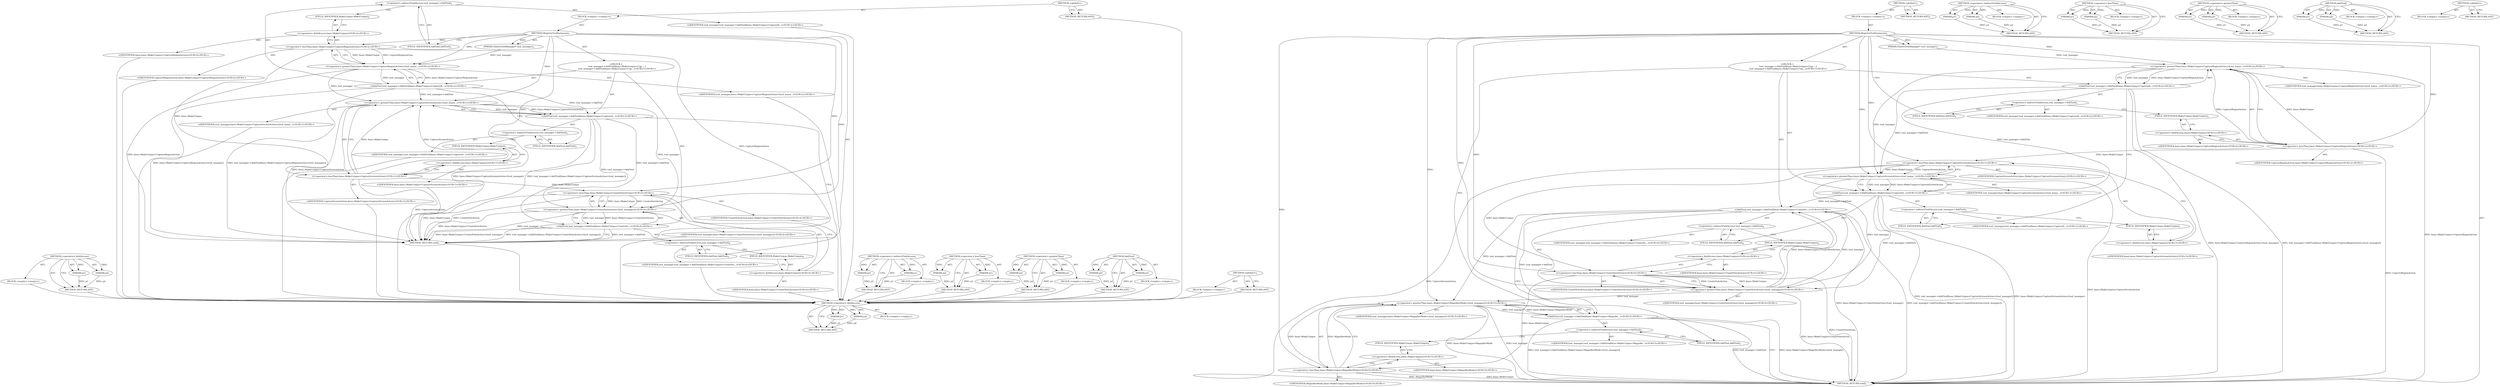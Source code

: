 digraph "&lt;global&gt;" {
vulnerable_81 [label=<(METHOD,&lt;operator&gt;.fieldAccess)>];
vulnerable_82 [label=<(PARAM,p1)>];
vulnerable_83 [label=<(PARAM,p2)>];
vulnerable_84 [label=<(BLOCK,&lt;empty&gt;,&lt;empty&gt;)>];
vulnerable_85 [label=<(METHOD_RETURN,ANY)>];
vulnerable_6 [label=<(METHOD,&lt;global&gt;)<SUB>1</SUB>>];
vulnerable_7 [label=<(BLOCK,&lt;empty&gt;,&lt;empty&gt;)<SUB>1</SUB>>];
vulnerable_8 [label=<(METHOD,RegisterToolInstances)<SUB>1</SUB>>];
vulnerable_9 [label=<(PARAM,PaletteToolManager* tool_manager)<SUB>1</SUB>>];
vulnerable_10 [label="<(BLOCK,{
   tool_manager-&gt;AddTool(base::MakeUnique&lt;Cap...,{
   tool_manager-&gt;AddTool(base::MakeUnique&lt;Cap...)<SUB>1</SUB>>"];
vulnerable_11 [label="<(AddTool,tool_manager-&gt;AddTool(base::MakeUnique&lt;CaptureR...)<SUB>2</SUB>>"];
vulnerable_12 [label=<(&lt;operator&gt;.indirectFieldAccess,tool_manager-&gt;AddTool)<SUB>2</SUB>>];
vulnerable_13 [label="<(IDENTIFIER,tool_manager,tool_manager-&gt;AddTool(base::MakeUnique&lt;CaptureR...)<SUB>2</SUB>>"];
vulnerable_14 [label=<(FIELD_IDENTIFIER,AddTool,AddTool)<SUB>2</SUB>>];
vulnerable_15 [label="<(&lt;operator&gt;.greaterThan,base::MakeUnique&lt;CaptureRegionAction&gt;(tool_mana...)<SUB>2</SUB>>"];
vulnerable_16 [label="<(&lt;operator&gt;.lessThan,base::MakeUnique&lt;CaptureRegionAction)<SUB>2</SUB>>"];
vulnerable_17 [label="<(&lt;operator&gt;.fieldAccess,base::MakeUnique)<SUB>2</SUB>>"];
vulnerable_18 [label="<(IDENTIFIER,base,base::MakeUnique&lt;CaptureRegionAction)<SUB>2</SUB>>"];
vulnerable_19 [label=<(FIELD_IDENTIFIER,MakeUnique,MakeUnique)<SUB>2</SUB>>];
vulnerable_20 [label="<(IDENTIFIER,CaptureRegionAction,base::MakeUnique&lt;CaptureRegionAction)<SUB>2</SUB>>"];
vulnerable_21 [label="<(IDENTIFIER,tool_manager,base::MakeUnique&lt;CaptureRegionAction&gt;(tool_mana...)<SUB>2</SUB>>"];
vulnerable_22 [label="<(AddTool,tool_manager-&gt;AddTool(base::MakeUnique&lt;CaptureS...)<SUB>3</SUB>>"];
vulnerable_23 [label=<(&lt;operator&gt;.indirectFieldAccess,tool_manager-&gt;AddTool)<SUB>3</SUB>>];
vulnerable_24 [label="<(IDENTIFIER,tool_manager,tool_manager-&gt;AddTool(base::MakeUnique&lt;CaptureS...)<SUB>3</SUB>>"];
vulnerable_25 [label=<(FIELD_IDENTIFIER,AddTool,AddTool)<SUB>3</SUB>>];
vulnerable_26 [label="<(&lt;operator&gt;.greaterThan,base::MakeUnique&lt;CaptureScreenAction&gt;(tool_mana...)<SUB>3</SUB>>"];
vulnerable_27 [label="<(&lt;operator&gt;.lessThan,base::MakeUnique&lt;CaptureScreenAction)<SUB>3</SUB>>"];
vulnerable_28 [label="<(&lt;operator&gt;.fieldAccess,base::MakeUnique)<SUB>3</SUB>>"];
vulnerable_29 [label="<(IDENTIFIER,base,base::MakeUnique&lt;CaptureScreenAction)<SUB>3</SUB>>"];
vulnerable_30 [label=<(FIELD_IDENTIFIER,MakeUnique,MakeUnique)<SUB>3</SUB>>];
vulnerable_31 [label="<(IDENTIFIER,CaptureScreenAction,base::MakeUnique&lt;CaptureScreenAction)<SUB>3</SUB>>"];
vulnerable_32 [label="<(IDENTIFIER,tool_manager,base::MakeUnique&lt;CaptureScreenAction&gt;(tool_mana...)<SUB>3</SUB>>"];
vulnerable_33 [label="<(AddTool,tool_manager-&gt;AddTool(base::MakeUnique&lt;CreateNo...)<SUB>4</SUB>>"];
vulnerable_34 [label=<(&lt;operator&gt;.indirectFieldAccess,tool_manager-&gt;AddTool)<SUB>4</SUB>>];
vulnerable_35 [label="<(IDENTIFIER,tool_manager,tool_manager-&gt;AddTool(base::MakeUnique&lt;CreateNo...)<SUB>4</SUB>>"];
vulnerable_36 [label=<(FIELD_IDENTIFIER,AddTool,AddTool)<SUB>4</SUB>>];
vulnerable_37 [label="<(&lt;operator&gt;.greaterThan,base::MakeUnique&lt;CreateNoteAction&gt;(tool_manager))<SUB>4</SUB>>"];
vulnerable_38 [label="<(&lt;operator&gt;.lessThan,base::MakeUnique&lt;CreateNoteAction)<SUB>4</SUB>>"];
vulnerable_39 [label="<(&lt;operator&gt;.fieldAccess,base::MakeUnique)<SUB>4</SUB>>"];
vulnerable_40 [label="<(IDENTIFIER,base,base::MakeUnique&lt;CreateNoteAction)<SUB>4</SUB>>"];
vulnerable_41 [label=<(FIELD_IDENTIFIER,MakeUnique,MakeUnique)<SUB>4</SUB>>];
vulnerable_42 [label="<(IDENTIFIER,CreateNoteAction,base::MakeUnique&lt;CreateNoteAction)<SUB>4</SUB>>"];
vulnerable_43 [label="<(IDENTIFIER,tool_manager,base::MakeUnique&lt;CreateNoteAction&gt;(tool_manager))<SUB>4</SUB>>"];
vulnerable_44 [label=<(METHOD_RETURN,void)<SUB>1</SUB>>];
vulnerable_46 [label=<(METHOD_RETURN,ANY)<SUB>1</SUB>>];
vulnerable_66 [label=<(METHOD,&lt;operator&gt;.indirectFieldAccess)>];
vulnerable_67 [label=<(PARAM,p1)>];
vulnerable_68 [label=<(PARAM,p2)>];
vulnerable_69 [label=<(BLOCK,&lt;empty&gt;,&lt;empty&gt;)>];
vulnerable_70 [label=<(METHOD_RETURN,ANY)>];
vulnerable_76 [label=<(METHOD,&lt;operator&gt;.lessThan)>];
vulnerable_77 [label=<(PARAM,p1)>];
vulnerable_78 [label=<(PARAM,p2)>];
vulnerable_79 [label=<(BLOCK,&lt;empty&gt;,&lt;empty&gt;)>];
vulnerable_80 [label=<(METHOD_RETURN,ANY)>];
vulnerable_71 [label=<(METHOD,&lt;operator&gt;.greaterThan)>];
vulnerable_72 [label=<(PARAM,p1)>];
vulnerable_73 [label=<(PARAM,p2)>];
vulnerable_74 [label=<(BLOCK,&lt;empty&gt;,&lt;empty&gt;)>];
vulnerable_75 [label=<(METHOD_RETURN,ANY)>];
vulnerable_61 [label=<(METHOD,AddTool)>];
vulnerable_62 [label=<(PARAM,p1)>];
vulnerable_63 [label=<(PARAM,p2)>];
vulnerable_64 [label=<(BLOCK,&lt;empty&gt;,&lt;empty&gt;)>];
vulnerable_65 [label=<(METHOD_RETURN,ANY)>];
vulnerable_55 [label=<(METHOD,&lt;global&gt;)<SUB>1</SUB>>];
vulnerable_56 [label=<(BLOCK,&lt;empty&gt;,&lt;empty&gt;)>];
vulnerable_57 [label=<(METHOD_RETURN,ANY)>];
fixed_92 [label=<(METHOD,&lt;operator&gt;.fieldAccess)>];
fixed_93 [label=<(PARAM,p1)>];
fixed_94 [label=<(PARAM,p2)>];
fixed_95 [label=<(BLOCK,&lt;empty&gt;,&lt;empty&gt;)>];
fixed_96 [label=<(METHOD_RETURN,ANY)>];
fixed_6 [label=<(METHOD,&lt;global&gt;)<SUB>1</SUB>>];
fixed_7 [label=<(BLOCK,&lt;empty&gt;,&lt;empty&gt;)<SUB>1</SUB>>];
fixed_8 [label=<(METHOD,RegisterToolInstances)<SUB>1</SUB>>];
fixed_9 [label=<(PARAM,PaletteToolManager* tool_manager)<SUB>1</SUB>>];
fixed_10 [label="<(BLOCK,{
   tool_manager-&gt;AddTool(base::MakeUnique&lt;Cap...,{
   tool_manager-&gt;AddTool(base::MakeUnique&lt;Cap...)<SUB>1</SUB>>"];
fixed_11 [label="<(AddTool,tool_manager-&gt;AddTool(base::MakeUnique&lt;CaptureR...)<SUB>2</SUB>>"];
fixed_12 [label=<(&lt;operator&gt;.indirectFieldAccess,tool_manager-&gt;AddTool)<SUB>2</SUB>>];
fixed_13 [label="<(IDENTIFIER,tool_manager,tool_manager-&gt;AddTool(base::MakeUnique&lt;CaptureR...)<SUB>2</SUB>>"];
fixed_14 [label=<(FIELD_IDENTIFIER,AddTool,AddTool)<SUB>2</SUB>>];
fixed_15 [label="<(&lt;operator&gt;.greaterThan,base::MakeUnique&lt;CaptureRegionAction&gt;(tool_mana...)<SUB>2</SUB>>"];
fixed_16 [label="<(&lt;operator&gt;.lessThan,base::MakeUnique&lt;CaptureRegionAction)<SUB>2</SUB>>"];
fixed_17 [label="<(&lt;operator&gt;.fieldAccess,base::MakeUnique)<SUB>2</SUB>>"];
fixed_18 [label="<(IDENTIFIER,base,base::MakeUnique&lt;CaptureRegionAction)<SUB>2</SUB>>"];
fixed_19 [label=<(FIELD_IDENTIFIER,MakeUnique,MakeUnique)<SUB>2</SUB>>];
fixed_20 [label="<(IDENTIFIER,CaptureRegionAction,base::MakeUnique&lt;CaptureRegionAction)<SUB>2</SUB>>"];
fixed_21 [label="<(IDENTIFIER,tool_manager,base::MakeUnique&lt;CaptureRegionAction&gt;(tool_mana...)<SUB>2</SUB>>"];
fixed_22 [label="<(AddTool,tool_manager-&gt;AddTool(base::MakeUnique&lt;CaptureS...)<SUB>3</SUB>>"];
fixed_23 [label=<(&lt;operator&gt;.indirectFieldAccess,tool_manager-&gt;AddTool)<SUB>3</SUB>>];
fixed_24 [label="<(IDENTIFIER,tool_manager,tool_manager-&gt;AddTool(base::MakeUnique&lt;CaptureS...)<SUB>3</SUB>>"];
fixed_25 [label=<(FIELD_IDENTIFIER,AddTool,AddTool)<SUB>3</SUB>>];
fixed_26 [label="<(&lt;operator&gt;.greaterThan,base::MakeUnique&lt;CaptureScreenAction&gt;(tool_mana...)<SUB>3</SUB>>"];
fixed_27 [label="<(&lt;operator&gt;.lessThan,base::MakeUnique&lt;CaptureScreenAction)<SUB>3</SUB>>"];
fixed_28 [label="<(&lt;operator&gt;.fieldAccess,base::MakeUnique)<SUB>3</SUB>>"];
fixed_29 [label="<(IDENTIFIER,base,base::MakeUnique&lt;CaptureScreenAction)<SUB>3</SUB>>"];
fixed_30 [label=<(FIELD_IDENTIFIER,MakeUnique,MakeUnique)<SUB>3</SUB>>];
fixed_31 [label="<(IDENTIFIER,CaptureScreenAction,base::MakeUnique&lt;CaptureScreenAction)<SUB>3</SUB>>"];
fixed_32 [label="<(IDENTIFIER,tool_manager,base::MakeUnique&lt;CaptureScreenAction&gt;(tool_mana...)<SUB>3</SUB>>"];
fixed_33 [label="<(AddTool,tool_manager-&gt;AddTool(base::MakeUnique&lt;CreateNo...)<SUB>4</SUB>>"];
fixed_34 [label=<(&lt;operator&gt;.indirectFieldAccess,tool_manager-&gt;AddTool)<SUB>4</SUB>>];
fixed_35 [label="<(IDENTIFIER,tool_manager,tool_manager-&gt;AddTool(base::MakeUnique&lt;CreateNo...)<SUB>4</SUB>>"];
fixed_36 [label=<(FIELD_IDENTIFIER,AddTool,AddTool)<SUB>4</SUB>>];
fixed_37 [label="<(&lt;operator&gt;.greaterThan,base::MakeUnique&lt;CreateNoteAction&gt;(tool_manager))<SUB>4</SUB>>"];
fixed_38 [label="<(&lt;operator&gt;.lessThan,base::MakeUnique&lt;CreateNoteAction)<SUB>4</SUB>>"];
fixed_39 [label="<(&lt;operator&gt;.fieldAccess,base::MakeUnique)<SUB>4</SUB>>"];
fixed_40 [label="<(IDENTIFIER,base,base::MakeUnique&lt;CreateNoteAction)<SUB>4</SUB>>"];
fixed_41 [label=<(FIELD_IDENTIFIER,MakeUnique,MakeUnique)<SUB>4</SUB>>];
fixed_42 [label="<(IDENTIFIER,CreateNoteAction,base::MakeUnique&lt;CreateNoteAction)<SUB>4</SUB>>"];
fixed_43 [label="<(IDENTIFIER,tool_manager,base::MakeUnique&lt;CreateNoteAction&gt;(tool_manager))<SUB>4</SUB>>"];
fixed_44 [label="<(AddTool,tool_manager-&gt;AddTool(base::MakeUnique&lt;Magnifie...)<SUB>5</SUB>>"];
fixed_45 [label=<(&lt;operator&gt;.indirectFieldAccess,tool_manager-&gt;AddTool)<SUB>5</SUB>>];
fixed_46 [label="<(IDENTIFIER,tool_manager,tool_manager-&gt;AddTool(base::MakeUnique&lt;Magnifie...)<SUB>5</SUB>>"];
fixed_47 [label=<(FIELD_IDENTIFIER,AddTool,AddTool)<SUB>5</SUB>>];
fixed_48 [label="<(&lt;operator&gt;.greaterThan,base::MakeUnique&lt;MagnifierMode&gt;(tool_manager))<SUB>5</SUB>>"];
fixed_49 [label="<(&lt;operator&gt;.lessThan,base::MakeUnique&lt;MagnifierMode)<SUB>5</SUB>>"];
fixed_50 [label="<(&lt;operator&gt;.fieldAccess,base::MakeUnique)<SUB>5</SUB>>"];
fixed_51 [label="<(IDENTIFIER,base,base::MakeUnique&lt;MagnifierMode)<SUB>5</SUB>>"];
fixed_52 [label=<(FIELD_IDENTIFIER,MakeUnique,MakeUnique)<SUB>5</SUB>>];
fixed_53 [label="<(IDENTIFIER,MagnifierMode,base::MakeUnique&lt;MagnifierMode)<SUB>5</SUB>>"];
fixed_54 [label="<(IDENTIFIER,tool_manager,base::MakeUnique&lt;MagnifierMode&gt;(tool_manager))<SUB>5</SUB>>"];
fixed_55 [label=<(METHOD_RETURN,void)<SUB>1</SUB>>];
fixed_57 [label=<(METHOD_RETURN,ANY)<SUB>1</SUB>>];
fixed_77 [label=<(METHOD,&lt;operator&gt;.indirectFieldAccess)>];
fixed_78 [label=<(PARAM,p1)>];
fixed_79 [label=<(PARAM,p2)>];
fixed_80 [label=<(BLOCK,&lt;empty&gt;,&lt;empty&gt;)>];
fixed_81 [label=<(METHOD_RETURN,ANY)>];
fixed_87 [label=<(METHOD,&lt;operator&gt;.lessThan)>];
fixed_88 [label=<(PARAM,p1)>];
fixed_89 [label=<(PARAM,p2)>];
fixed_90 [label=<(BLOCK,&lt;empty&gt;,&lt;empty&gt;)>];
fixed_91 [label=<(METHOD_RETURN,ANY)>];
fixed_82 [label=<(METHOD,&lt;operator&gt;.greaterThan)>];
fixed_83 [label=<(PARAM,p1)>];
fixed_84 [label=<(PARAM,p2)>];
fixed_85 [label=<(BLOCK,&lt;empty&gt;,&lt;empty&gt;)>];
fixed_86 [label=<(METHOD_RETURN,ANY)>];
fixed_72 [label=<(METHOD,AddTool)>];
fixed_73 [label=<(PARAM,p1)>];
fixed_74 [label=<(PARAM,p2)>];
fixed_75 [label=<(BLOCK,&lt;empty&gt;,&lt;empty&gt;)>];
fixed_76 [label=<(METHOD_RETURN,ANY)>];
fixed_66 [label=<(METHOD,&lt;global&gt;)<SUB>1</SUB>>];
fixed_67 [label=<(BLOCK,&lt;empty&gt;,&lt;empty&gt;)>];
fixed_68 [label=<(METHOD_RETURN,ANY)>];
vulnerable_81 -> vulnerable_82  [key=0, label="AST: "];
vulnerable_81 -> vulnerable_82  [key=1, label="DDG: "];
vulnerable_81 -> vulnerable_84  [key=0, label="AST: "];
vulnerable_81 -> vulnerable_83  [key=0, label="AST: "];
vulnerable_81 -> vulnerable_83  [key=1, label="DDG: "];
vulnerable_81 -> vulnerable_85  [key=0, label="AST: "];
vulnerable_81 -> vulnerable_85  [key=1, label="CFG: "];
vulnerable_82 -> vulnerable_85  [key=0, label="DDG: p1"];
vulnerable_83 -> vulnerable_85  [key=0, label="DDG: p2"];
vulnerable_84 -> fixed_92  [key=0];
vulnerable_85 -> fixed_92  [key=0];
vulnerable_6 -> vulnerable_7  [key=0, label="AST: "];
vulnerable_6 -> vulnerable_46  [key=0, label="AST: "];
vulnerable_6 -> vulnerable_46  [key=1, label="CFG: "];
vulnerable_7 -> vulnerable_8  [key=0, label="AST: "];
vulnerable_8 -> vulnerable_9  [key=0, label="AST: "];
vulnerable_8 -> vulnerable_9  [key=1, label="DDG: "];
vulnerable_8 -> vulnerable_10  [key=0, label="AST: "];
vulnerable_8 -> vulnerable_44  [key=0, label="AST: "];
vulnerable_8 -> vulnerable_14  [key=0, label="CFG: "];
vulnerable_8 -> vulnerable_15  [key=0, label="DDG: "];
vulnerable_8 -> vulnerable_26  [key=0, label="DDG: "];
vulnerable_8 -> vulnerable_37  [key=0, label="DDG: "];
vulnerable_8 -> vulnerable_16  [key=0, label="DDG: "];
vulnerable_8 -> vulnerable_27  [key=0, label="DDG: "];
vulnerable_8 -> vulnerable_38  [key=0, label="DDG: "];
vulnerable_9 -> vulnerable_15  [key=0, label="DDG: tool_manager"];
vulnerable_10 -> vulnerable_11  [key=0, label="AST: "];
vulnerable_10 -> vulnerable_22  [key=0, label="AST: "];
vulnerable_10 -> vulnerable_33  [key=0, label="AST: "];
vulnerable_11 -> vulnerable_12  [key=0, label="AST: "];
vulnerable_11 -> vulnerable_15  [key=0, label="AST: "];
vulnerable_11 -> vulnerable_25  [key=0, label="CFG: "];
vulnerable_11 -> vulnerable_44  [key=0, label="DDG: base::MakeUnique&lt;CaptureRegionAction&gt;(tool_manager)"];
vulnerable_11 -> vulnerable_44  [key=1, label="DDG: tool_manager-&gt;AddTool(base::MakeUnique&lt;CaptureRegionAction&gt;(tool_manager))"];
vulnerable_11 -> vulnerable_22  [key=0, label="DDG: tool_manager-&gt;AddTool"];
vulnerable_11 -> vulnerable_26  [key=0, label="DDG: tool_manager-&gt;AddTool"];
vulnerable_12 -> vulnerable_13  [key=0, label="AST: "];
vulnerable_12 -> vulnerable_14  [key=0, label="AST: "];
vulnerable_12 -> vulnerable_19  [key=0, label="CFG: "];
vulnerable_13 -> fixed_92  [key=0];
vulnerable_14 -> vulnerable_12  [key=0, label="CFG: "];
vulnerable_15 -> vulnerable_16  [key=0, label="AST: "];
vulnerable_15 -> vulnerable_21  [key=0, label="AST: "];
vulnerable_15 -> vulnerable_11  [key=0, label="CFG: "];
vulnerable_15 -> vulnerable_11  [key=1, label="DDG: tool_manager"];
vulnerable_15 -> vulnerable_11  [key=2, label="DDG: base::MakeUnique&lt;CaptureRegionAction"];
vulnerable_15 -> vulnerable_44  [key=0, label="DDG: base::MakeUnique&lt;CaptureRegionAction"];
vulnerable_15 -> vulnerable_26  [key=0, label="DDG: tool_manager"];
vulnerable_16 -> vulnerable_17  [key=0, label="AST: "];
vulnerable_16 -> vulnerable_20  [key=0, label="AST: "];
vulnerable_16 -> vulnerable_15  [key=0, label="CFG: "];
vulnerable_16 -> vulnerable_15  [key=1, label="DDG: base::MakeUnique"];
vulnerable_16 -> vulnerable_15  [key=2, label="DDG: CaptureRegionAction"];
vulnerable_16 -> vulnerable_44  [key=0, label="DDG: CaptureRegionAction"];
vulnerable_16 -> vulnerable_27  [key=0, label="DDG: base::MakeUnique"];
vulnerable_17 -> vulnerable_18  [key=0, label="AST: "];
vulnerable_17 -> vulnerable_19  [key=0, label="AST: "];
vulnerable_17 -> vulnerable_16  [key=0, label="CFG: "];
vulnerable_18 -> fixed_92  [key=0];
vulnerable_19 -> vulnerable_17  [key=0, label="CFG: "];
vulnerable_20 -> fixed_92  [key=0];
vulnerable_21 -> fixed_92  [key=0];
vulnerable_22 -> vulnerable_23  [key=0, label="AST: "];
vulnerable_22 -> vulnerable_26  [key=0, label="AST: "];
vulnerable_22 -> vulnerable_36  [key=0, label="CFG: "];
vulnerable_22 -> vulnerable_44  [key=0, label="DDG: base::MakeUnique&lt;CaptureScreenAction&gt;(tool_manager)"];
vulnerable_22 -> vulnerable_44  [key=1, label="DDG: tool_manager-&gt;AddTool(base::MakeUnique&lt;CaptureScreenAction&gt;(tool_manager))"];
vulnerable_22 -> vulnerable_33  [key=0, label="DDG: tool_manager-&gt;AddTool"];
vulnerable_22 -> vulnerable_37  [key=0, label="DDG: tool_manager-&gt;AddTool"];
vulnerable_23 -> vulnerable_24  [key=0, label="AST: "];
vulnerable_23 -> vulnerable_25  [key=0, label="AST: "];
vulnerable_23 -> vulnerable_30  [key=0, label="CFG: "];
vulnerable_24 -> fixed_92  [key=0];
vulnerable_25 -> vulnerable_23  [key=0, label="CFG: "];
vulnerable_26 -> vulnerable_27  [key=0, label="AST: "];
vulnerable_26 -> vulnerable_32  [key=0, label="AST: "];
vulnerable_26 -> vulnerable_22  [key=0, label="CFG: "];
vulnerable_26 -> vulnerable_22  [key=1, label="DDG: tool_manager"];
vulnerable_26 -> vulnerable_22  [key=2, label="DDG: base::MakeUnique&lt;CaptureScreenAction"];
vulnerable_26 -> vulnerable_44  [key=0, label="DDG: base::MakeUnique&lt;CaptureScreenAction"];
vulnerable_26 -> vulnerable_37  [key=0, label="DDG: tool_manager"];
vulnerable_27 -> vulnerable_28  [key=0, label="AST: "];
vulnerable_27 -> vulnerable_31  [key=0, label="AST: "];
vulnerable_27 -> vulnerable_26  [key=0, label="CFG: "];
vulnerable_27 -> vulnerable_26  [key=1, label="DDG: base::MakeUnique"];
vulnerable_27 -> vulnerable_26  [key=2, label="DDG: CaptureScreenAction"];
vulnerable_27 -> vulnerable_44  [key=0, label="DDG: CaptureScreenAction"];
vulnerable_27 -> vulnerable_38  [key=0, label="DDG: base::MakeUnique"];
vulnerable_28 -> vulnerable_29  [key=0, label="AST: "];
vulnerable_28 -> vulnerable_30  [key=0, label="AST: "];
vulnerable_28 -> vulnerable_27  [key=0, label="CFG: "];
vulnerable_29 -> fixed_92  [key=0];
vulnerable_30 -> vulnerable_28  [key=0, label="CFG: "];
vulnerable_31 -> fixed_92  [key=0];
vulnerable_32 -> fixed_92  [key=0];
vulnerable_33 -> vulnerable_34  [key=0, label="AST: "];
vulnerable_33 -> vulnerable_37  [key=0, label="AST: "];
vulnerable_33 -> vulnerable_44  [key=0, label="CFG: "];
vulnerable_33 -> vulnerable_44  [key=1, label="DDG: tool_manager-&gt;AddTool"];
vulnerable_33 -> vulnerable_44  [key=2, label="DDG: base::MakeUnique&lt;CreateNoteAction&gt;(tool_manager)"];
vulnerable_33 -> vulnerable_44  [key=3, label="DDG: tool_manager-&gt;AddTool(base::MakeUnique&lt;CreateNoteAction&gt;(tool_manager))"];
vulnerable_34 -> vulnerable_35  [key=0, label="AST: "];
vulnerable_34 -> vulnerable_36  [key=0, label="AST: "];
vulnerable_34 -> vulnerable_41  [key=0, label="CFG: "];
vulnerable_35 -> fixed_92  [key=0];
vulnerable_36 -> vulnerable_34  [key=0, label="CFG: "];
vulnerable_37 -> vulnerable_38  [key=0, label="AST: "];
vulnerable_37 -> vulnerable_43  [key=0, label="AST: "];
vulnerable_37 -> vulnerable_33  [key=0, label="CFG: "];
vulnerable_37 -> vulnerable_33  [key=1, label="DDG: tool_manager"];
vulnerable_37 -> vulnerable_33  [key=2, label="DDG: base::MakeUnique&lt;CreateNoteAction"];
vulnerable_37 -> vulnerable_44  [key=0, label="DDG: base::MakeUnique&lt;CreateNoteAction"];
vulnerable_37 -> vulnerable_44  [key=1, label="DDG: tool_manager"];
vulnerable_38 -> vulnerable_39  [key=0, label="AST: "];
vulnerable_38 -> vulnerable_42  [key=0, label="AST: "];
vulnerable_38 -> vulnerable_37  [key=0, label="CFG: "];
vulnerable_38 -> vulnerable_37  [key=1, label="DDG: base::MakeUnique"];
vulnerable_38 -> vulnerable_37  [key=2, label="DDG: CreateNoteAction"];
vulnerable_38 -> vulnerable_44  [key=0, label="DDG: base::MakeUnique"];
vulnerable_38 -> vulnerable_44  [key=1, label="DDG: CreateNoteAction"];
vulnerable_39 -> vulnerable_40  [key=0, label="AST: "];
vulnerable_39 -> vulnerable_41  [key=0, label="AST: "];
vulnerable_39 -> vulnerable_38  [key=0, label="CFG: "];
vulnerable_40 -> fixed_92  [key=0];
vulnerable_41 -> vulnerable_39  [key=0, label="CFG: "];
vulnerable_42 -> fixed_92  [key=0];
vulnerable_43 -> fixed_92  [key=0];
vulnerable_44 -> fixed_92  [key=0];
vulnerable_46 -> fixed_92  [key=0];
vulnerable_66 -> vulnerable_67  [key=0, label="AST: "];
vulnerable_66 -> vulnerable_67  [key=1, label="DDG: "];
vulnerable_66 -> vulnerable_69  [key=0, label="AST: "];
vulnerable_66 -> vulnerable_68  [key=0, label="AST: "];
vulnerable_66 -> vulnerable_68  [key=1, label="DDG: "];
vulnerable_66 -> vulnerable_70  [key=0, label="AST: "];
vulnerable_66 -> vulnerable_70  [key=1, label="CFG: "];
vulnerable_67 -> vulnerable_70  [key=0, label="DDG: p1"];
vulnerable_68 -> vulnerable_70  [key=0, label="DDG: p2"];
vulnerable_69 -> fixed_92  [key=0];
vulnerable_70 -> fixed_92  [key=0];
vulnerable_76 -> vulnerable_77  [key=0, label="AST: "];
vulnerable_76 -> vulnerable_77  [key=1, label="DDG: "];
vulnerable_76 -> vulnerable_79  [key=0, label="AST: "];
vulnerable_76 -> vulnerable_78  [key=0, label="AST: "];
vulnerable_76 -> vulnerable_78  [key=1, label="DDG: "];
vulnerable_76 -> vulnerable_80  [key=0, label="AST: "];
vulnerable_76 -> vulnerable_80  [key=1, label="CFG: "];
vulnerable_77 -> vulnerable_80  [key=0, label="DDG: p1"];
vulnerable_78 -> vulnerable_80  [key=0, label="DDG: p2"];
vulnerable_79 -> fixed_92  [key=0];
vulnerable_80 -> fixed_92  [key=0];
vulnerable_71 -> vulnerable_72  [key=0, label="AST: "];
vulnerable_71 -> vulnerable_72  [key=1, label="DDG: "];
vulnerable_71 -> vulnerable_74  [key=0, label="AST: "];
vulnerable_71 -> vulnerable_73  [key=0, label="AST: "];
vulnerable_71 -> vulnerable_73  [key=1, label="DDG: "];
vulnerable_71 -> vulnerable_75  [key=0, label="AST: "];
vulnerable_71 -> vulnerable_75  [key=1, label="CFG: "];
vulnerable_72 -> vulnerable_75  [key=0, label="DDG: p1"];
vulnerable_73 -> vulnerable_75  [key=0, label="DDG: p2"];
vulnerable_74 -> fixed_92  [key=0];
vulnerable_75 -> fixed_92  [key=0];
vulnerable_61 -> vulnerable_62  [key=0, label="AST: "];
vulnerable_61 -> vulnerable_62  [key=1, label="DDG: "];
vulnerable_61 -> vulnerable_64  [key=0, label="AST: "];
vulnerable_61 -> vulnerable_63  [key=0, label="AST: "];
vulnerable_61 -> vulnerable_63  [key=1, label="DDG: "];
vulnerable_61 -> vulnerable_65  [key=0, label="AST: "];
vulnerable_61 -> vulnerable_65  [key=1, label="CFG: "];
vulnerable_62 -> vulnerable_65  [key=0, label="DDG: p1"];
vulnerable_63 -> vulnerable_65  [key=0, label="DDG: p2"];
vulnerable_64 -> fixed_92  [key=0];
vulnerable_65 -> fixed_92  [key=0];
vulnerable_55 -> vulnerable_56  [key=0, label="AST: "];
vulnerable_55 -> vulnerable_57  [key=0, label="AST: "];
vulnerable_55 -> vulnerable_57  [key=1, label="CFG: "];
vulnerable_56 -> fixed_92  [key=0];
vulnerable_57 -> fixed_92  [key=0];
fixed_92 -> fixed_93  [key=0, label="AST: "];
fixed_92 -> fixed_93  [key=1, label="DDG: "];
fixed_92 -> fixed_95  [key=0, label="AST: "];
fixed_92 -> fixed_94  [key=0, label="AST: "];
fixed_92 -> fixed_94  [key=1, label="DDG: "];
fixed_92 -> fixed_96  [key=0, label="AST: "];
fixed_92 -> fixed_96  [key=1, label="CFG: "];
fixed_93 -> fixed_96  [key=0, label="DDG: p1"];
fixed_94 -> fixed_96  [key=0, label="DDG: p2"];
fixed_6 -> fixed_7  [key=0, label="AST: "];
fixed_6 -> fixed_57  [key=0, label="AST: "];
fixed_6 -> fixed_57  [key=1, label="CFG: "];
fixed_7 -> fixed_8  [key=0, label="AST: "];
fixed_8 -> fixed_9  [key=0, label="AST: "];
fixed_8 -> fixed_9  [key=1, label="DDG: "];
fixed_8 -> fixed_10  [key=0, label="AST: "];
fixed_8 -> fixed_55  [key=0, label="AST: "];
fixed_8 -> fixed_14  [key=0, label="CFG: "];
fixed_8 -> fixed_15  [key=0, label="DDG: "];
fixed_8 -> fixed_26  [key=0, label="DDG: "];
fixed_8 -> fixed_37  [key=0, label="DDG: "];
fixed_8 -> fixed_48  [key=0, label="DDG: "];
fixed_8 -> fixed_16  [key=0, label="DDG: "];
fixed_8 -> fixed_27  [key=0, label="DDG: "];
fixed_8 -> fixed_38  [key=0, label="DDG: "];
fixed_8 -> fixed_49  [key=0, label="DDG: "];
fixed_9 -> fixed_15  [key=0, label="DDG: tool_manager"];
fixed_10 -> fixed_11  [key=0, label="AST: "];
fixed_10 -> fixed_22  [key=0, label="AST: "];
fixed_10 -> fixed_33  [key=0, label="AST: "];
fixed_10 -> fixed_44  [key=0, label="AST: "];
fixed_11 -> fixed_12  [key=0, label="AST: "];
fixed_11 -> fixed_15  [key=0, label="AST: "];
fixed_11 -> fixed_25  [key=0, label="CFG: "];
fixed_11 -> fixed_55  [key=0, label="DDG: base::MakeUnique&lt;CaptureRegionAction&gt;(tool_manager)"];
fixed_11 -> fixed_55  [key=1, label="DDG: tool_manager-&gt;AddTool(base::MakeUnique&lt;CaptureRegionAction&gt;(tool_manager))"];
fixed_11 -> fixed_22  [key=0, label="DDG: tool_manager-&gt;AddTool"];
fixed_11 -> fixed_26  [key=0, label="DDG: tool_manager-&gt;AddTool"];
fixed_12 -> fixed_13  [key=0, label="AST: "];
fixed_12 -> fixed_14  [key=0, label="AST: "];
fixed_12 -> fixed_19  [key=0, label="CFG: "];
fixed_14 -> fixed_12  [key=0, label="CFG: "];
fixed_15 -> fixed_16  [key=0, label="AST: "];
fixed_15 -> fixed_21  [key=0, label="AST: "];
fixed_15 -> fixed_11  [key=0, label="CFG: "];
fixed_15 -> fixed_11  [key=1, label="DDG: tool_manager"];
fixed_15 -> fixed_11  [key=2, label="DDG: base::MakeUnique&lt;CaptureRegionAction"];
fixed_15 -> fixed_55  [key=0, label="DDG: base::MakeUnique&lt;CaptureRegionAction"];
fixed_15 -> fixed_26  [key=0, label="DDG: tool_manager"];
fixed_16 -> fixed_17  [key=0, label="AST: "];
fixed_16 -> fixed_20  [key=0, label="AST: "];
fixed_16 -> fixed_15  [key=0, label="CFG: "];
fixed_16 -> fixed_15  [key=1, label="DDG: base::MakeUnique"];
fixed_16 -> fixed_15  [key=2, label="DDG: CaptureRegionAction"];
fixed_16 -> fixed_55  [key=0, label="DDG: CaptureRegionAction"];
fixed_16 -> fixed_27  [key=0, label="DDG: base::MakeUnique"];
fixed_17 -> fixed_18  [key=0, label="AST: "];
fixed_17 -> fixed_19  [key=0, label="AST: "];
fixed_17 -> fixed_16  [key=0, label="CFG: "];
fixed_19 -> fixed_17  [key=0, label="CFG: "];
fixed_22 -> fixed_23  [key=0, label="AST: "];
fixed_22 -> fixed_26  [key=0, label="AST: "];
fixed_22 -> fixed_36  [key=0, label="CFG: "];
fixed_22 -> fixed_55  [key=0, label="DDG: base::MakeUnique&lt;CaptureScreenAction&gt;(tool_manager)"];
fixed_22 -> fixed_55  [key=1, label="DDG: tool_manager-&gt;AddTool(base::MakeUnique&lt;CaptureScreenAction&gt;(tool_manager))"];
fixed_22 -> fixed_33  [key=0, label="DDG: tool_manager-&gt;AddTool"];
fixed_22 -> fixed_37  [key=0, label="DDG: tool_manager-&gt;AddTool"];
fixed_23 -> fixed_24  [key=0, label="AST: "];
fixed_23 -> fixed_25  [key=0, label="AST: "];
fixed_23 -> fixed_30  [key=0, label="CFG: "];
fixed_25 -> fixed_23  [key=0, label="CFG: "];
fixed_26 -> fixed_27  [key=0, label="AST: "];
fixed_26 -> fixed_32  [key=0, label="AST: "];
fixed_26 -> fixed_22  [key=0, label="CFG: "];
fixed_26 -> fixed_22  [key=1, label="DDG: tool_manager"];
fixed_26 -> fixed_22  [key=2, label="DDG: base::MakeUnique&lt;CaptureScreenAction"];
fixed_26 -> fixed_55  [key=0, label="DDG: base::MakeUnique&lt;CaptureScreenAction"];
fixed_26 -> fixed_37  [key=0, label="DDG: tool_manager"];
fixed_27 -> fixed_28  [key=0, label="AST: "];
fixed_27 -> fixed_31  [key=0, label="AST: "];
fixed_27 -> fixed_26  [key=0, label="CFG: "];
fixed_27 -> fixed_26  [key=1, label="DDG: base::MakeUnique"];
fixed_27 -> fixed_26  [key=2, label="DDG: CaptureScreenAction"];
fixed_27 -> fixed_55  [key=0, label="DDG: CaptureScreenAction"];
fixed_27 -> fixed_38  [key=0, label="DDG: base::MakeUnique"];
fixed_28 -> fixed_29  [key=0, label="AST: "];
fixed_28 -> fixed_30  [key=0, label="AST: "];
fixed_28 -> fixed_27  [key=0, label="CFG: "];
fixed_30 -> fixed_28  [key=0, label="CFG: "];
fixed_33 -> fixed_34  [key=0, label="AST: "];
fixed_33 -> fixed_37  [key=0, label="AST: "];
fixed_33 -> fixed_47  [key=0, label="CFG: "];
fixed_33 -> fixed_55  [key=0, label="DDG: base::MakeUnique&lt;CreateNoteAction&gt;(tool_manager)"];
fixed_33 -> fixed_55  [key=1, label="DDG: tool_manager-&gt;AddTool(base::MakeUnique&lt;CreateNoteAction&gt;(tool_manager))"];
fixed_33 -> fixed_44  [key=0, label="DDG: tool_manager-&gt;AddTool"];
fixed_33 -> fixed_48  [key=0, label="DDG: tool_manager-&gt;AddTool"];
fixed_34 -> fixed_35  [key=0, label="AST: "];
fixed_34 -> fixed_36  [key=0, label="AST: "];
fixed_34 -> fixed_41  [key=0, label="CFG: "];
fixed_36 -> fixed_34  [key=0, label="CFG: "];
fixed_37 -> fixed_38  [key=0, label="AST: "];
fixed_37 -> fixed_43  [key=0, label="AST: "];
fixed_37 -> fixed_33  [key=0, label="CFG: "];
fixed_37 -> fixed_33  [key=1, label="DDG: tool_manager"];
fixed_37 -> fixed_33  [key=2, label="DDG: base::MakeUnique&lt;CreateNoteAction"];
fixed_37 -> fixed_55  [key=0, label="DDG: base::MakeUnique&lt;CreateNoteAction"];
fixed_37 -> fixed_48  [key=0, label="DDG: tool_manager"];
fixed_38 -> fixed_39  [key=0, label="AST: "];
fixed_38 -> fixed_42  [key=0, label="AST: "];
fixed_38 -> fixed_37  [key=0, label="CFG: "];
fixed_38 -> fixed_37  [key=1, label="DDG: base::MakeUnique"];
fixed_38 -> fixed_37  [key=2, label="DDG: CreateNoteAction"];
fixed_38 -> fixed_55  [key=0, label="DDG: CreateNoteAction"];
fixed_38 -> fixed_49  [key=0, label="DDG: base::MakeUnique"];
fixed_39 -> fixed_40  [key=0, label="AST: "];
fixed_39 -> fixed_41  [key=0, label="AST: "];
fixed_39 -> fixed_38  [key=0, label="CFG: "];
fixed_41 -> fixed_39  [key=0, label="CFG: "];
fixed_44 -> fixed_45  [key=0, label="AST: "];
fixed_44 -> fixed_48  [key=0, label="AST: "];
fixed_44 -> fixed_55  [key=0, label="CFG: "];
fixed_44 -> fixed_55  [key=1, label="DDG: tool_manager-&gt;AddTool"];
fixed_44 -> fixed_55  [key=2, label="DDG: base::MakeUnique&lt;MagnifierMode&gt;(tool_manager)"];
fixed_44 -> fixed_55  [key=3, label="DDG: tool_manager-&gt;AddTool(base::MakeUnique&lt;MagnifierMode&gt;(tool_manager))"];
fixed_45 -> fixed_46  [key=0, label="AST: "];
fixed_45 -> fixed_47  [key=0, label="AST: "];
fixed_45 -> fixed_52  [key=0, label="CFG: "];
fixed_47 -> fixed_45  [key=0, label="CFG: "];
fixed_48 -> fixed_49  [key=0, label="AST: "];
fixed_48 -> fixed_54  [key=0, label="AST: "];
fixed_48 -> fixed_44  [key=0, label="CFG: "];
fixed_48 -> fixed_44  [key=1, label="DDG: tool_manager"];
fixed_48 -> fixed_44  [key=2, label="DDG: base::MakeUnique&lt;MagnifierMode"];
fixed_48 -> fixed_55  [key=0, label="DDG: base::MakeUnique&lt;MagnifierMode"];
fixed_48 -> fixed_55  [key=1, label="DDG: tool_manager"];
fixed_49 -> fixed_50  [key=0, label="AST: "];
fixed_49 -> fixed_53  [key=0, label="AST: "];
fixed_49 -> fixed_48  [key=0, label="CFG: "];
fixed_49 -> fixed_48  [key=1, label="DDG: base::MakeUnique"];
fixed_49 -> fixed_48  [key=2, label="DDG: MagnifierMode"];
fixed_49 -> fixed_55  [key=0, label="DDG: base::MakeUnique"];
fixed_49 -> fixed_55  [key=1, label="DDG: MagnifierMode"];
fixed_50 -> fixed_51  [key=0, label="AST: "];
fixed_50 -> fixed_52  [key=0, label="AST: "];
fixed_50 -> fixed_49  [key=0, label="CFG: "];
fixed_52 -> fixed_50  [key=0, label="CFG: "];
fixed_77 -> fixed_78  [key=0, label="AST: "];
fixed_77 -> fixed_78  [key=1, label="DDG: "];
fixed_77 -> fixed_80  [key=0, label="AST: "];
fixed_77 -> fixed_79  [key=0, label="AST: "];
fixed_77 -> fixed_79  [key=1, label="DDG: "];
fixed_77 -> fixed_81  [key=0, label="AST: "];
fixed_77 -> fixed_81  [key=1, label="CFG: "];
fixed_78 -> fixed_81  [key=0, label="DDG: p1"];
fixed_79 -> fixed_81  [key=0, label="DDG: p2"];
fixed_87 -> fixed_88  [key=0, label="AST: "];
fixed_87 -> fixed_88  [key=1, label="DDG: "];
fixed_87 -> fixed_90  [key=0, label="AST: "];
fixed_87 -> fixed_89  [key=0, label="AST: "];
fixed_87 -> fixed_89  [key=1, label="DDG: "];
fixed_87 -> fixed_91  [key=0, label="AST: "];
fixed_87 -> fixed_91  [key=1, label="CFG: "];
fixed_88 -> fixed_91  [key=0, label="DDG: p1"];
fixed_89 -> fixed_91  [key=0, label="DDG: p2"];
fixed_82 -> fixed_83  [key=0, label="AST: "];
fixed_82 -> fixed_83  [key=1, label="DDG: "];
fixed_82 -> fixed_85  [key=0, label="AST: "];
fixed_82 -> fixed_84  [key=0, label="AST: "];
fixed_82 -> fixed_84  [key=1, label="DDG: "];
fixed_82 -> fixed_86  [key=0, label="AST: "];
fixed_82 -> fixed_86  [key=1, label="CFG: "];
fixed_83 -> fixed_86  [key=0, label="DDG: p1"];
fixed_84 -> fixed_86  [key=0, label="DDG: p2"];
fixed_72 -> fixed_73  [key=0, label="AST: "];
fixed_72 -> fixed_73  [key=1, label="DDG: "];
fixed_72 -> fixed_75  [key=0, label="AST: "];
fixed_72 -> fixed_74  [key=0, label="AST: "];
fixed_72 -> fixed_74  [key=1, label="DDG: "];
fixed_72 -> fixed_76  [key=0, label="AST: "];
fixed_72 -> fixed_76  [key=1, label="CFG: "];
fixed_73 -> fixed_76  [key=0, label="DDG: p1"];
fixed_74 -> fixed_76  [key=0, label="DDG: p2"];
fixed_66 -> fixed_67  [key=0, label="AST: "];
fixed_66 -> fixed_68  [key=0, label="AST: "];
fixed_66 -> fixed_68  [key=1, label="CFG: "];
}
